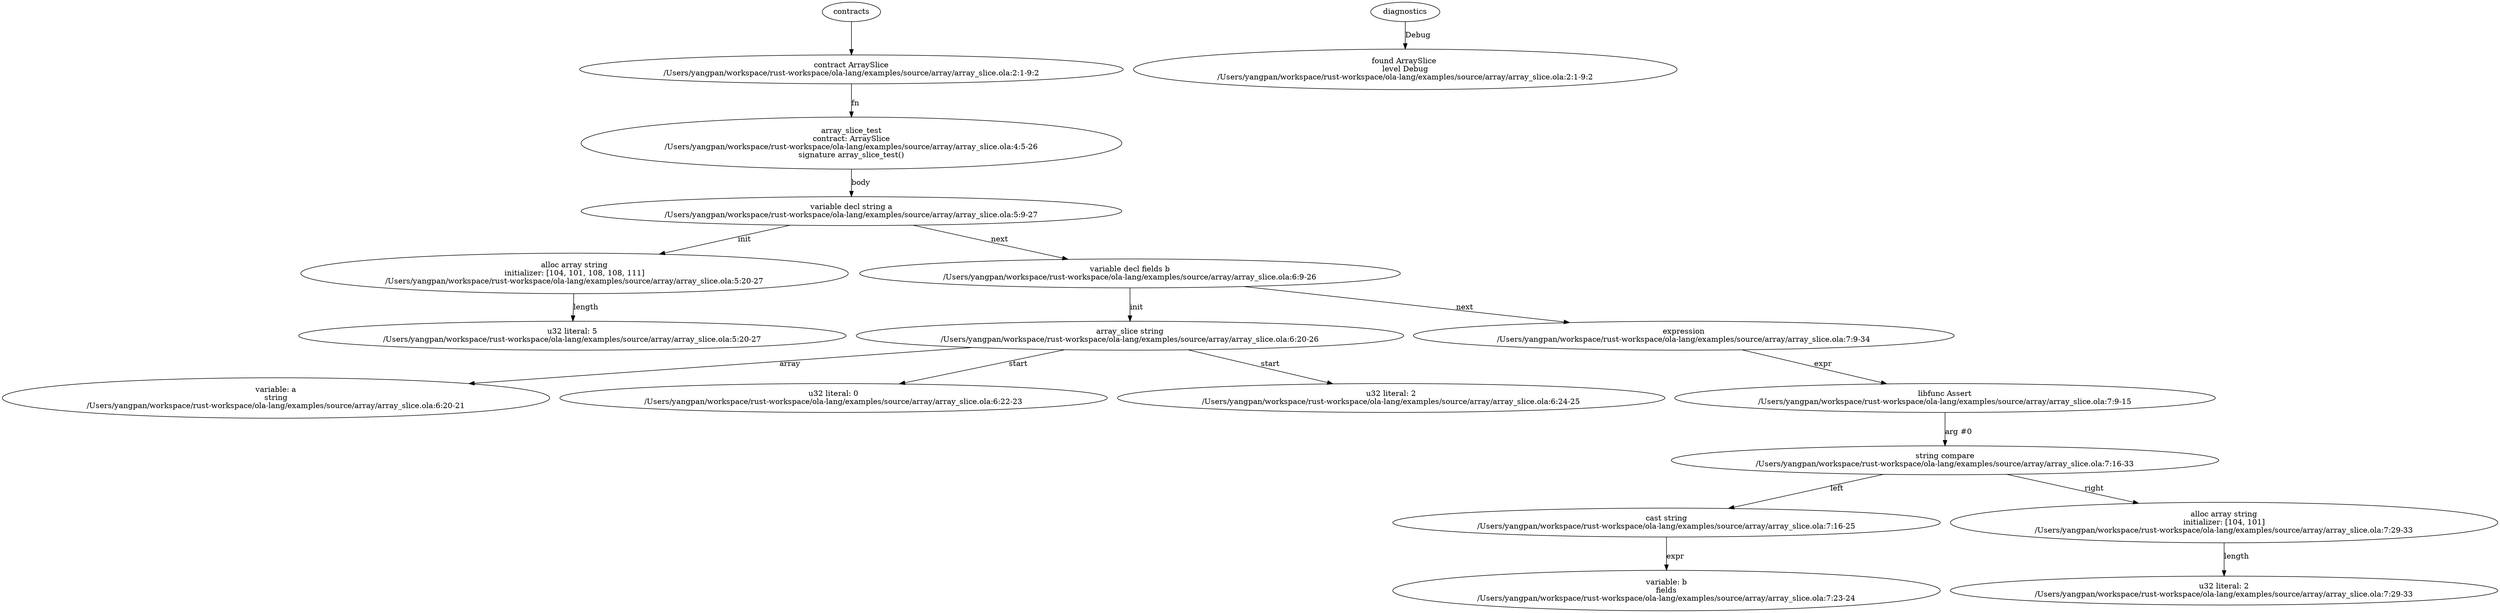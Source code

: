 strict digraph "/Users/yangpan/workspace/rust-workspace/ola-lang/examples/source/array/array_slice.ola" {
	contract [label="contract ArraySlice\n/Users/yangpan/workspace/rust-workspace/ola-lang/examples/source/array/array_slice.ola:2:1-9:2"]
	array_slice_test [label="array_slice_test\ncontract: ArraySlice\n/Users/yangpan/workspace/rust-workspace/ola-lang/examples/source/array/array_slice.ola:4:5-26\nsignature array_slice_test()"]
	var_decl [label="variable decl string a\n/Users/yangpan/workspace/rust-workspace/ola-lang/examples/source/array/array_slice.ola:5:9-27"]
	alloc_array [label="alloc array string\ninitializer: [104, 101, 108, 108, 111]\n/Users/yangpan/workspace/rust-workspace/ola-lang/examples/source/array/array_slice.ola:5:20-27"]
	number_literal [label="u32 literal: 5\n/Users/yangpan/workspace/rust-workspace/ola-lang/examples/source/array/array_slice.ola:5:20-27"]
	var_decl_6 [label="variable decl fields b\n/Users/yangpan/workspace/rust-workspace/ola-lang/examples/source/array/array_slice.ola:6:9-26"]
	array_slice [label="array_slice string\n/Users/yangpan/workspace/rust-workspace/ola-lang/examples/source/array/array_slice.ola:6:20-26"]
	variable [label="variable: a\nstring\n/Users/yangpan/workspace/rust-workspace/ola-lang/examples/source/array/array_slice.ola:6:20-21"]
	number_literal_9 [label="u32 literal: 0\n/Users/yangpan/workspace/rust-workspace/ola-lang/examples/source/array/array_slice.ola:6:22-23"]
	number_literal_10 [label="u32 literal: 2\n/Users/yangpan/workspace/rust-workspace/ola-lang/examples/source/array/array_slice.ola:6:24-25"]
	expr [label="expression\n/Users/yangpan/workspace/rust-workspace/ola-lang/examples/source/array/array_slice.ola:7:9-34"]
	libfunc [label="libfunc Assert\n/Users/yangpan/workspace/rust-workspace/ola-lang/examples/source/array/array_slice.ola:7:9-15"]
	string_cmp [label="string compare\n/Users/yangpan/workspace/rust-workspace/ola-lang/examples/source/array/array_slice.ola:7:16-33"]
	cast [label="cast string\n/Users/yangpan/workspace/rust-workspace/ola-lang/examples/source/array/array_slice.ola:7:16-25"]
	variable_15 [label="variable: b\nfields\n/Users/yangpan/workspace/rust-workspace/ola-lang/examples/source/array/array_slice.ola:7:23-24"]
	alloc_array_16 [label="alloc array string\ninitializer: [104, 101]\n/Users/yangpan/workspace/rust-workspace/ola-lang/examples/source/array/array_slice.ola:7:29-33"]
	number_literal_17 [label="u32 literal: 2\n/Users/yangpan/workspace/rust-workspace/ola-lang/examples/source/array/array_slice.ola:7:29-33"]
	diagnostic [label="found ArraySlice \nlevel Debug\n/Users/yangpan/workspace/rust-workspace/ola-lang/examples/source/array/array_slice.ola:2:1-9:2"]
	contracts -> contract
	contract -> array_slice_test [label="fn"]
	array_slice_test -> var_decl [label="body"]
	var_decl -> alloc_array [label="init"]
	alloc_array -> number_literal [label="length"]
	var_decl -> var_decl_6 [label="next"]
	var_decl_6 -> array_slice [label="init"]
	array_slice -> variable [label="array"]
	array_slice -> number_literal_9 [label="start"]
	array_slice -> number_literal_10 [label="start"]
	var_decl_6 -> expr [label="next"]
	expr -> libfunc [label="expr"]
	libfunc -> string_cmp [label="arg #0"]
	string_cmp -> cast [label="left"]
	cast -> variable_15 [label="expr"]
	string_cmp -> alloc_array_16 [label="right"]
	alloc_array_16 -> number_literal_17 [label="length"]
	diagnostics -> diagnostic [label="Debug"]
}
